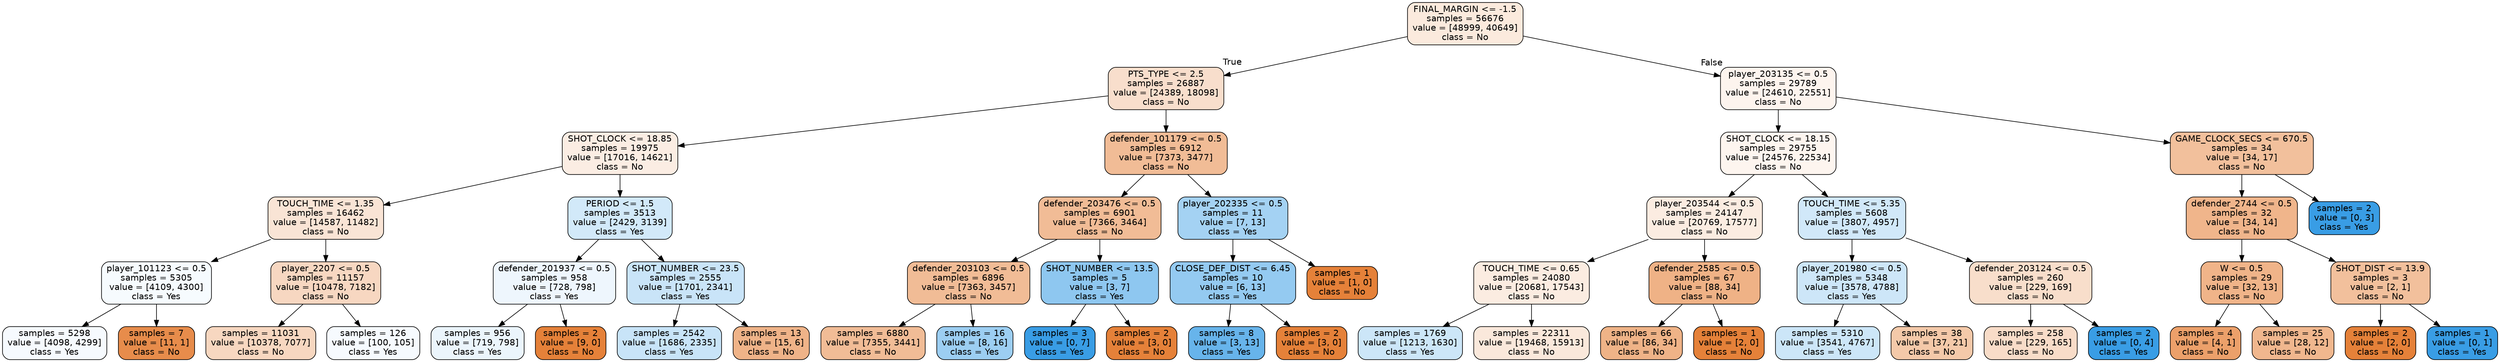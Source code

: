 digraph Tree {
node [shape=box, style="filled, rounded", color="black", fontname=helvetica] ;
edge [fontname=helvetica] ;
0 [label="FINAL_MARGIN <= -1.5\nsamples = 56676\nvalue = [48999, 40649]\nclass = No", fillcolor="#fbeadd"] ;
1 [label="PTS_TYPE <= 2.5\nsamples = 26887\nvalue = [24389, 18098]\nclass = No", fillcolor="#f8decc"] ;
0 -> 1 [labeldistance=2.5, labelangle=45, headlabel="True"] ;
2 [label="SHOT_CLOCK <= 18.85\nsamples = 19975\nvalue = [17016, 14621]\nclass = No", fillcolor="#fbede3"] ;
1 -> 2 ;
3 [label="TOUCH_TIME <= 1.35\nsamples = 16462\nvalue = [14587, 11482]\nclass = No", fillcolor="#f9e4d5"] ;
2 -> 3 ;
4 [label="player_101123 <= 0.5\nsamples = 5305\nvalue = [4109, 4300]\nclass = Yes", fillcolor="#f6fbfe"] ;
3 -> 4 ;
5 [label="samples = 5298\nvalue = [4098, 4299]\nclass = Yes", fillcolor="#f6fafe"] ;
4 -> 5 ;
6 [label="samples = 7\nvalue = [11, 1]\nclass = No", fillcolor="#e78c4b"] ;
4 -> 6 ;
7 [label="player_2207 <= 0.5\nsamples = 11157\nvalue = [10478, 7182]\nclass = No", fillcolor="#f7d7c1"] ;
3 -> 7 ;
8 [label="samples = 11031\nvalue = [10378, 7077]\nclass = No", fillcolor="#f7d7c0"] ;
7 -> 8 ;
9 [label="samples = 126\nvalue = [100, 105]\nclass = Yes", fillcolor="#f6fafe"] ;
7 -> 9 ;
10 [label="PERIOD <= 1.5\nsamples = 3513\nvalue = [2429, 3139]\nclass = Yes", fillcolor="#d2e9f9"] ;
2 -> 10 ;
11 [label="defender_201937 <= 0.5\nsamples = 958\nvalue = [728, 798]\nclass = Yes", fillcolor="#eef6fd"] ;
10 -> 11 ;
12 [label="samples = 956\nvalue = [719, 798]\nclass = Yes", fillcolor="#ebf5fc"] ;
11 -> 12 ;
13 [label="samples = 2\nvalue = [9, 0]\nclass = No", fillcolor="#e58139"] ;
11 -> 13 ;
14 [label="SHOT_NUMBER <= 23.5\nsamples = 2555\nvalue = [1701, 2341]\nclass = Yes", fillcolor="#c9e4f8"] ;
10 -> 14 ;
15 [label="samples = 2542\nvalue = [1686, 2335]\nclass = Yes", fillcolor="#c8e4f8"] ;
14 -> 15 ;
16 [label="samples = 13\nvalue = [15, 6]\nclass = No", fillcolor="#efb388"] ;
14 -> 16 ;
17 [label="defender_101179 <= 0.5\nsamples = 6912\nvalue = [7373, 3477]\nclass = No", fillcolor="#f1bc96"] ;
1 -> 17 ;
18 [label="defender_203476 <= 0.5\nsamples = 6901\nvalue = [7366, 3464]\nclass = No", fillcolor="#f1bc96"] ;
17 -> 18 ;
19 [label="defender_203103 <= 0.5\nsamples = 6896\nvalue = [7363, 3457]\nclass = No", fillcolor="#f1bc96"] ;
18 -> 19 ;
20 [label="samples = 6880\nvalue = [7355, 3441]\nclass = No", fillcolor="#f1bc96"] ;
19 -> 20 ;
21 [label="samples = 16\nvalue = [8, 16]\nclass = Yes", fillcolor="#9ccef2"] ;
19 -> 21 ;
22 [label="SHOT_NUMBER <= 13.5\nsamples = 5\nvalue = [3, 7]\nclass = Yes", fillcolor="#8ec7f0"] ;
18 -> 22 ;
23 [label="samples = 3\nvalue = [0, 7]\nclass = Yes", fillcolor="#399de5"] ;
22 -> 23 ;
24 [label="samples = 2\nvalue = [3, 0]\nclass = No", fillcolor="#e58139"] ;
22 -> 24 ;
25 [label="player_202335 <= 0.5\nsamples = 11\nvalue = [7, 13]\nclass = Yes", fillcolor="#a4d2f3"] ;
17 -> 25 ;
26 [label="CLOSE_DEF_DIST <= 6.45\nsamples = 10\nvalue = [6, 13]\nclass = Yes", fillcolor="#94caf1"] ;
25 -> 26 ;
27 [label="samples = 8\nvalue = [3, 13]\nclass = Yes", fillcolor="#67b4eb"] ;
26 -> 27 ;
28 [label="samples = 2\nvalue = [3, 0]\nclass = No", fillcolor="#e58139"] ;
26 -> 28 ;
29 [label="samples = 1\nvalue = [1, 0]\nclass = No", fillcolor="#e58139"] ;
25 -> 29 ;
30 [label="player_203135 <= 0.5\nsamples = 29789\nvalue = [24610, 22551]\nclass = No", fillcolor="#fdf4ee"] ;
0 -> 30 [labeldistance=2.5, labelangle=-45, headlabel="False"] ;
31 [label="SHOT_CLOCK <= 18.15\nsamples = 29755\nvalue = [24576, 22534]\nclass = No", fillcolor="#fdf5ef"] ;
30 -> 31 ;
32 [label="player_203544 <= 0.5\nsamples = 24147\nvalue = [20769, 17577]\nclass = No", fillcolor="#fbece1"] ;
31 -> 32 ;
33 [label="TOUCH_TIME <= 0.65\nsamples = 24080\nvalue = [20681, 17543]\nclass = No", fillcolor="#fbece1"] ;
32 -> 33 ;
34 [label="samples = 1769\nvalue = [1213, 1630]\nclass = Yes", fillcolor="#cce6f8"] ;
33 -> 34 ;
35 [label="samples = 22311\nvalue = [19468, 15913]\nclass = No", fillcolor="#fae8db"] ;
33 -> 35 ;
36 [label="defender_2585 <= 0.5\nsamples = 67\nvalue = [88, 34]\nclass = No", fillcolor="#efb286"] ;
32 -> 36 ;
37 [label="samples = 66\nvalue = [86, 34]\nclass = No", fillcolor="#efb387"] ;
36 -> 37 ;
38 [label="samples = 1\nvalue = [2, 0]\nclass = No", fillcolor="#e58139"] ;
36 -> 38 ;
39 [label="TOUCH_TIME <= 5.35\nsamples = 5608\nvalue = [3807, 4957]\nclass = Yes", fillcolor="#d1e8f9"] ;
31 -> 39 ;
40 [label="player_201980 <= 0.5\nsamples = 5348\nvalue = [3578, 4788]\nclass = Yes", fillcolor="#cde6f8"] ;
39 -> 40 ;
41 [label="samples = 5310\nvalue = [3541, 4767]\nclass = Yes", fillcolor="#cce6f8"] ;
40 -> 41 ;
42 [label="samples = 38\nvalue = [37, 21]\nclass = No", fillcolor="#f4c9a9"] ;
40 -> 42 ;
43 [label="defender_203124 <= 0.5\nsamples = 260\nvalue = [229, 169]\nclass = No", fillcolor="#f8decb"] ;
39 -> 43 ;
44 [label="samples = 258\nvalue = [229, 165]\nclass = No", fillcolor="#f8dcc8"] ;
43 -> 44 ;
45 [label="samples = 2\nvalue = [0, 4]\nclass = Yes", fillcolor="#399de5"] ;
43 -> 45 ;
46 [label="GAME_CLOCK_SECS <= 670.5\nsamples = 34\nvalue = [34, 17]\nclass = No", fillcolor="#f2c09c"] ;
30 -> 46 ;
47 [label="defender_2744 <= 0.5\nsamples = 32\nvalue = [34, 14]\nclass = No", fillcolor="#f0b58b"] ;
46 -> 47 ;
48 [label="W <= 0.5\nsamples = 29\nvalue = [32, 13]\nclass = No", fillcolor="#f0b489"] ;
47 -> 48 ;
49 [label="samples = 4\nvalue = [4, 1]\nclass = No", fillcolor="#eca06a"] ;
48 -> 49 ;
50 [label="samples = 25\nvalue = [28, 12]\nclass = No", fillcolor="#f0b78e"] ;
48 -> 50 ;
51 [label="SHOT_DIST <= 13.9\nsamples = 3\nvalue = [2, 1]\nclass = No", fillcolor="#f2c09c"] ;
47 -> 51 ;
52 [label="samples = 2\nvalue = [2, 0]\nclass = No", fillcolor="#e58139"] ;
51 -> 52 ;
53 [label="samples = 1\nvalue = [0, 1]\nclass = Yes", fillcolor="#399de5"] ;
51 -> 53 ;
54 [label="samples = 2\nvalue = [0, 3]\nclass = Yes", fillcolor="#399de5"] ;
46 -> 54 ;
}